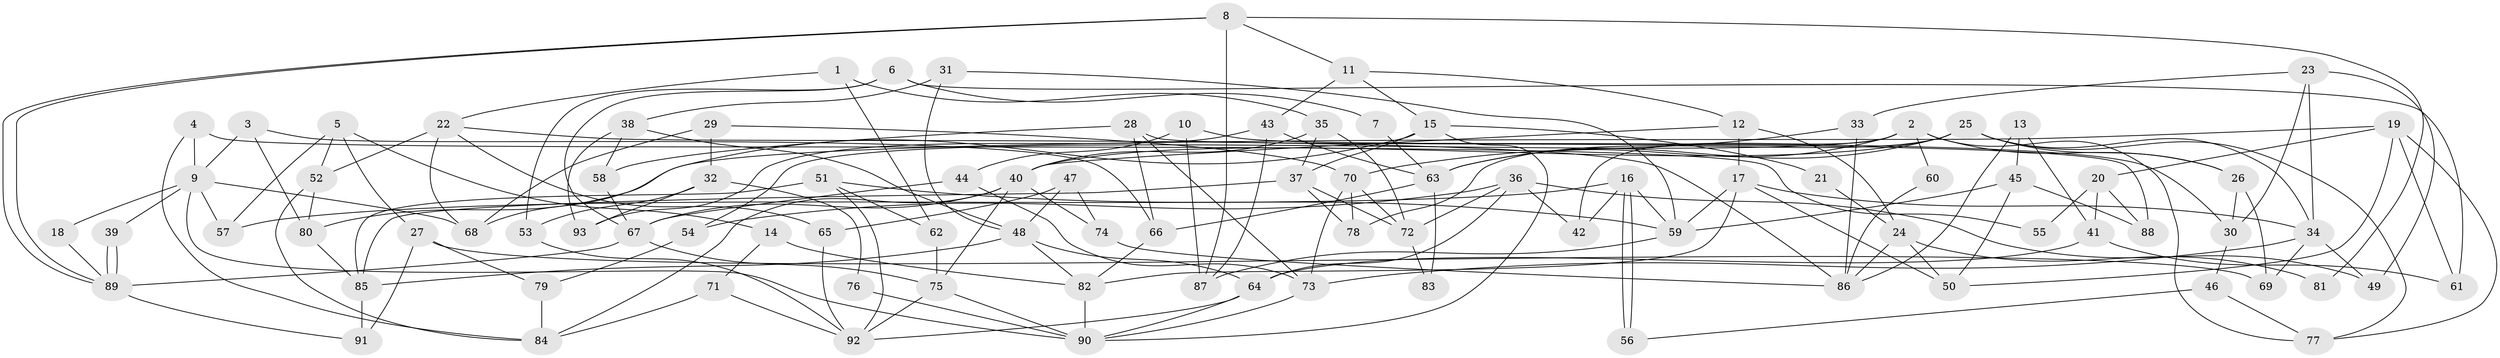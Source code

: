 // coarse degree distribution, {8: 0.014925373134328358, 10: 0.014925373134328358, 4: 0.208955223880597, 2: 0.14925373134328357, 3: 0.2835820895522388, 7: 0.04477611940298507, 12: 0.014925373134328358, 5: 0.13432835820895522, 9: 0.014925373134328358, 11: 0.014925373134328358, 6: 0.08955223880597014, 15: 0.014925373134328358}
// Generated by graph-tools (version 1.1) at 2025/51/03/04/25 22:51:15]
// undirected, 93 vertices, 186 edges
graph export_dot {
  node [color=gray90,style=filled];
  1;
  2;
  3;
  4;
  5;
  6;
  7;
  8;
  9;
  10;
  11;
  12;
  13;
  14;
  15;
  16;
  17;
  18;
  19;
  20;
  21;
  22;
  23;
  24;
  25;
  26;
  27;
  28;
  29;
  30;
  31;
  32;
  33;
  34;
  35;
  36;
  37;
  38;
  39;
  40;
  41;
  42;
  43;
  44;
  45;
  46;
  47;
  48;
  49;
  50;
  51;
  52;
  53;
  54;
  55;
  56;
  57;
  58;
  59;
  60;
  61;
  62;
  63;
  64;
  65;
  66;
  67;
  68;
  69;
  70;
  71;
  72;
  73;
  74;
  75;
  76;
  77;
  78;
  79;
  80;
  81;
  82;
  83;
  84;
  85;
  86;
  87;
  88;
  89;
  90;
  91;
  92;
  93;
  1 -- 62;
  1 -- 35;
  1 -- 22;
  2 -- 42;
  2 -- 26;
  2 -- 54;
  2 -- 60;
  2 -- 63;
  2 -- 77;
  3 -- 80;
  3 -- 9;
  3 -- 66;
  4 -- 84;
  4 -- 9;
  4 -- 55;
  5 -- 27;
  5 -- 52;
  5 -- 14;
  5 -- 57;
  6 -- 61;
  6 -- 67;
  6 -- 7;
  6 -- 53;
  7 -- 63;
  8 -- 11;
  8 -- 89;
  8 -- 89;
  8 -- 81;
  8 -- 87;
  9 -- 57;
  9 -- 90;
  9 -- 18;
  9 -- 39;
  9 -- 68;
  10 -- 44;
  10 -- 87;
  10 -- 30;
  11 -- 43;
  11 -- 12;
  11 -- 15;
  12 -- 40;
  12 -- 17;
  12 -- 24;
  13 -- 45;
  13 -- 86;
  13 -- 41;
  14 -- 82;
  14 -- 71;
  15 -- 37;
  15 -- 21;
  15 -- 68;
  15 -- 90;
  16 -- 59;
  16 -- 56;
  16 -- 56;
  16 -- 42;
  16 -- 57;
  17 -- 34;
  17 -- 59;
  17 -- 50;
  17 -- 82;
  18 -- 89;
  19 -- 77;
  19 -- 50;
  19 -- 20;
  19 -- 61;
  19 -- 80;
  20 -- 41;
  20 -- 55;
  20 -- 88;
  21 -- 24;
  22 -- 68;
  22 -- 52;
  22 -- 65;
  22 -- 86;
  23 -- 34;
  23 -- 49;
  23 -- 30;
  23 -- 33;
  24 -- 86;
  24 -- 50;
  24 -- 81;
  25 -- 63;
  25 -- 40;
  25 -- 26;
  25 -- 34;
  25 -- 77;
  25 -- 78;
  26 -- 30;
  26 -- 69;
  27 -- 91;
  27 -- 69;
  27 -- 79;
  28 -- 58;
  28 -- 73;
  28 -- 66;
  28 -- 88;
  29 -- 68;
  29 -- 70;
  29 -- 32;
  30 -- 46;
  31 -- 59;
  31 -- 48;
  31 -- 38;
  32 -- 93;
  32 -- 53;
  32 -- 76;
  33 -- 86;
  33 -- 70;
  34 -- 73;
  34 -- 49;
  34 -- 69;
  35 -- 37;
  35 -- 72;
  35 -- 40;
  36 -- 54;
  36 -- 64;
  36 -- 42;
  36 -- 49;
  36 -- 72;
  37 -- 78;
  37 -- 85;
  37 -- 72;
  38 -- 48;
  38 -- 58;
  38 -- 93;
  39 -- 89;
  39 -- 89;
  40 -- 75;
  40 -- 67;
  40 -- 74;
  40 -- 84;
  41 -- 64;
  41 -- 61;
  43 -- 63;
  43 -- 87;
  43 -- 93;
  44 -- 73;
  44 -- 67;
  45 -- 50;
  45 -- 88;
  45 -- 59;
  46 -- 77;
  46 -- 56;
  47 -- 65;
  47 -- 48;
  47 -- 74;
  48 -- 82;
  48 -- 64;
  48 -- 85;
  51 -- 92;
  51 -- 85;
  51 -- 59;
  51 -- 62;
  52 -- 84;
  52 -- 80;
  53 -- 92;
  54 -- 79;
  58 -- 67;
  59 -- 87;
  60 -- 86;
  62 -- 75;
  63 -- 66;
  63 -- 83;
  64 -- 92;
  64 -- 90;
  65 -- 92;
  66 -- 82;
  67 -- 89;
  67 -- 75;
  70 -- 72;
  70 -- 73;
  70 -- 78;
  71 -- 92;
  71 -- 84;
  72 -- 83;
  73 -- 90;
  74 -- 86;
  75 -- 90;
  75 -- 92;
  76 -- 90;
  79 -- 84;
  80 -- 85;
  82 -- 90;
  85 -- 91;
  89 -- 91;
}
